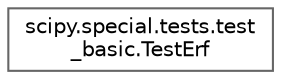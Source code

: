 digraph "Graphical Class Hierarchy"
{
 // LATEX_PDF_SIZE
  bgcolor="transparent";
  edge [fontname=Helvetica,fontsize=10,labelfontname=Helvetica,labelfontsize=10];
  node [fontname=Helvetica,fontsize=10,shape=box,height=0.2,width=0.4];
  rankdir="LR";
  Node0 [id="Node000000",label="scipy.special.tests.test\l_basic.TestErf",height=0.2,width=0.4,color="grey40", fillcolor="white", style="filled",URL="$d9/d66/classscipy_1_1special_1_1tests_1_1test__basic_1_1TestErf.html",tooltip=" "];
}
